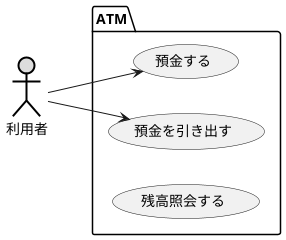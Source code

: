 @startuml 例題1
    left to right direction
    actor 利用者 #DDDDDD;line:black;line.bold;
    package ATM {
    usecase 預金する
    usecase 預金を引き出す
    usecase 残高照会する
    ' usecase　通帳記入する
    ' usecaseは動詞にする　誤解がないように
}
    利用者 --> 預金する
    利用者 --> 預金を引き出す
@enduml

' ctrl + f で替えれる
